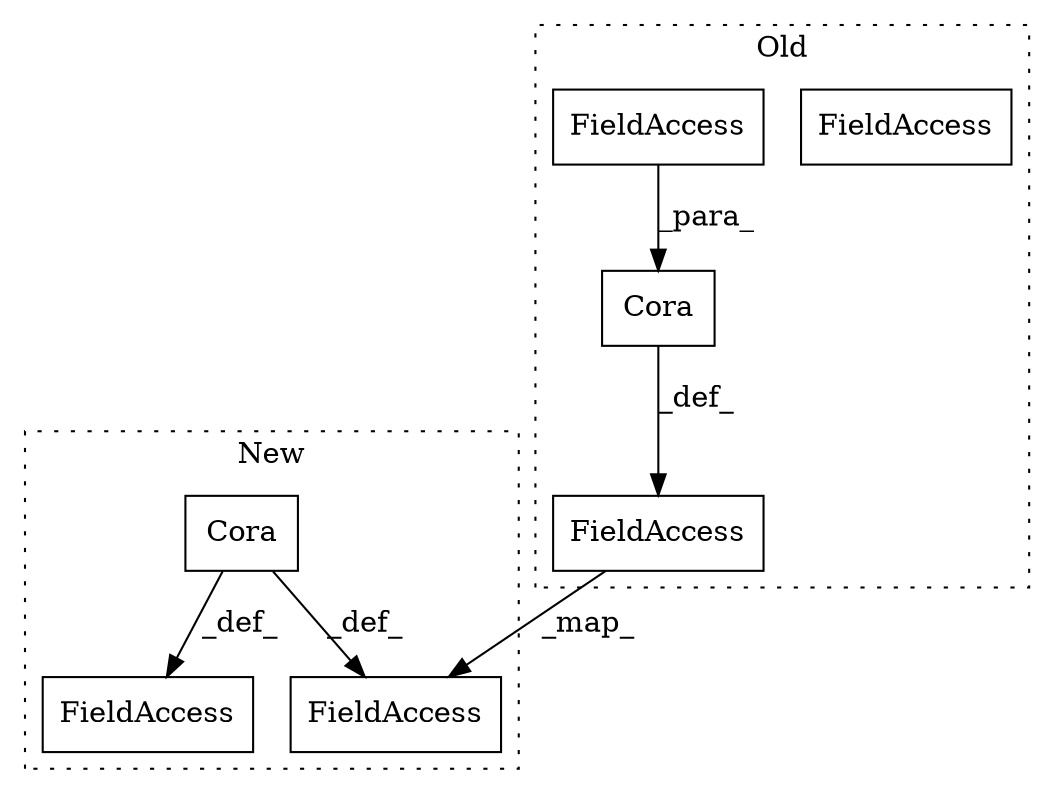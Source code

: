 digraph G {
subgraph cluster0 {
1 [label="Cora" a="32" s="434,448" l="5,1" shape="box"];
3 [label="FieldAccess" a="22" s="439" l="4" shape="box"];
6 [label="FieldAccess" a="22" s="429" l="4" shape="box"];
7 [label="FieldAccess" a="22" s="439" l="4" shape="box"];
label = "Old";
style="dotted";
}
subgraph cluster1 {
2 [label="Cora" a="32" s="462,497" l="5,1" shape="box"];
4 [label="FieldAccess" a="22" s="454" l="7" shape="box"];
5 [label="FieldAccess" a="22" s="504" l="4" shape="box"];
label = "New";
style="dotted";
}
1 -> 6 [label="_def_"];
2 -> 4 [label="_def_"];
2 -> 5 [label="_def_"];
6 -> 5 [label="_map_"];
7 -> 1 [label="_para_"];
}